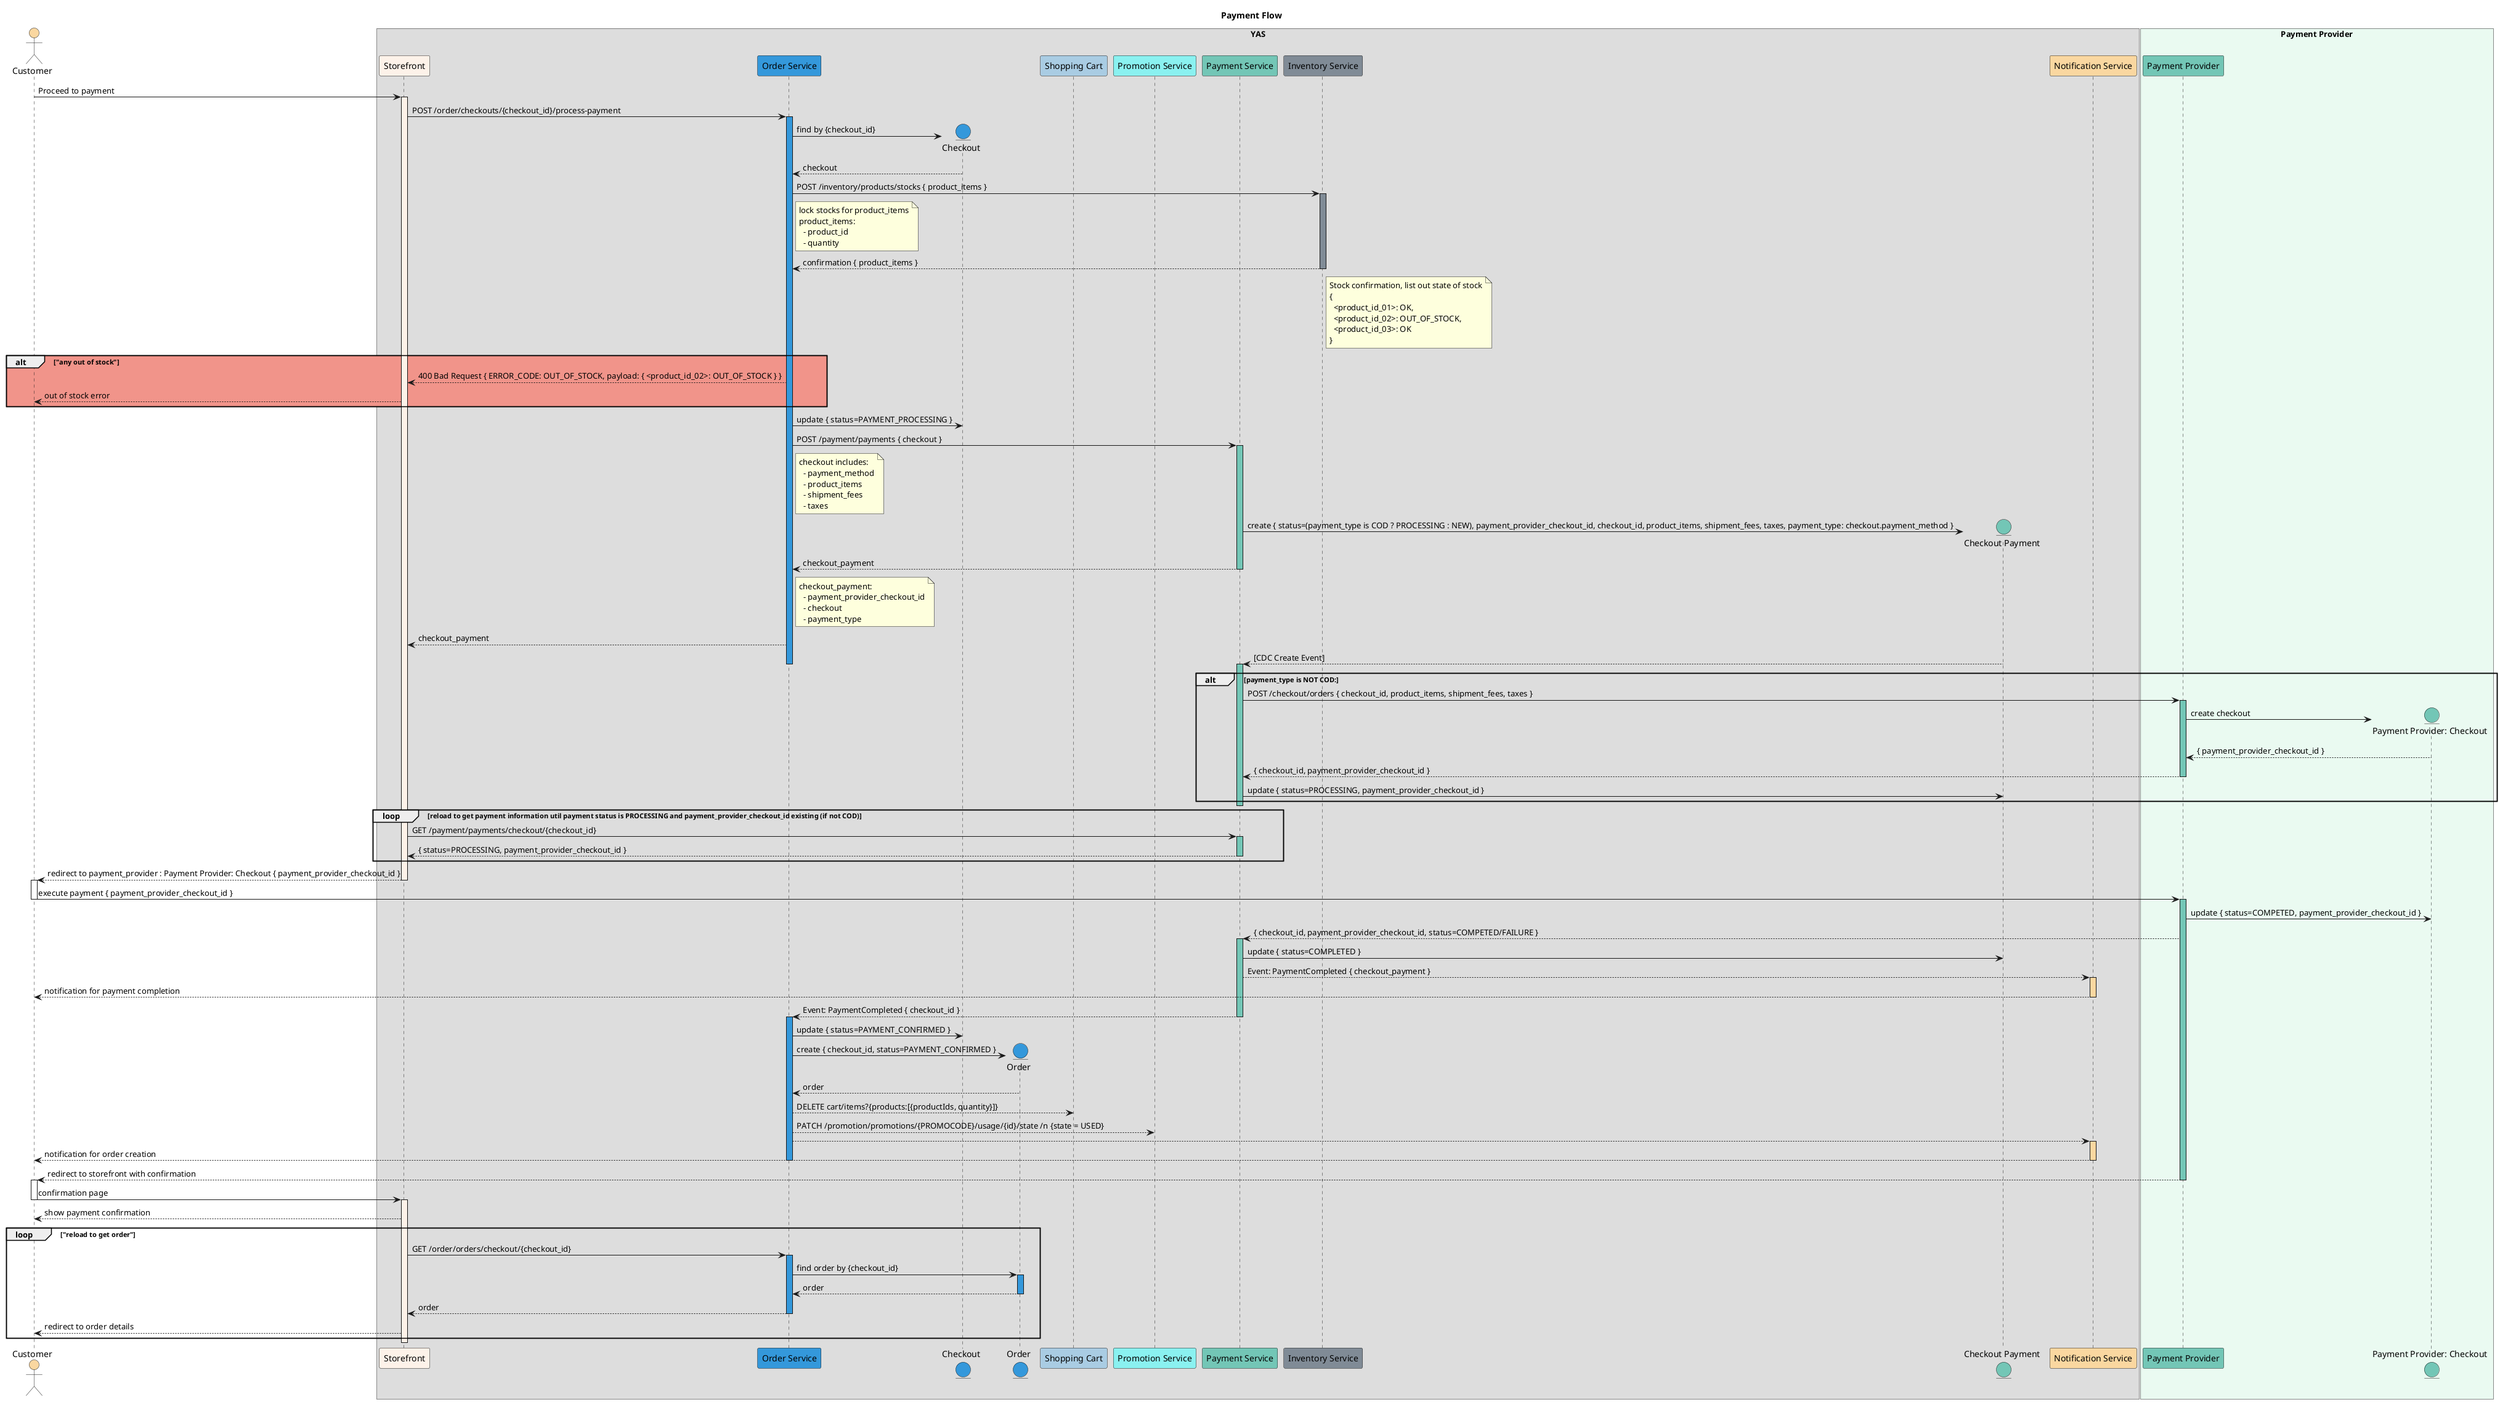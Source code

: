 @startuml Payment Flow

title Payment Flow

actor Customer as customer #fad7a0

box YAS
    participant "Storefront" as storefront #fdf2e9        
    participant "Order Service" as order_service #3498db    
    entity "Checkout" as checkout #3498db
    entity "Order" as order #3498db
    participant "Shopping Cart" as shopping_cart #a9cce3
    participant "Promotion Service" as promotion_service #8af1f0
    participant "Payment Service" as payment_service #73c6b6
    participant "Inventory Service" as inventory_service #808b96
    entity "Checkout Payment" as checkout_payment #73c6b6
    participant "Notification Service" as notification_service #fad7a0
end box 

box "Payment Provider" #eafaf1
    participant "Payment Provider" as payment_provider #73c6b6
    entity "Payment Provider: Checkout" as payment_provider_checkout #73c6b6
end box

customer -> storefront: Proceed to payment
activate storefront #fdf2e9   
  storefront -> order_service: POST /order/checkouts/{checkout_id}/process-payment
  activate order_service #3498db
    order_service -> checkout **: find by {checkout_id}
    order_service <-- checkout: checkout
    order_service -> inventory_service: POST /inventory/products/stocks { product_items }
    note right of order_service
      lock stocks for product_items
      product_items:
        - product_id
        - quantity
    end note
    activate inventory_service #808b96
      inventory_service --> order_service: confirmation { product_items }
      note right of inventory_service
        Stock confirmation, list out state of stock
        {
          <product_id_01>: OK,
          <product_id_02>: OUT_OF_STOCK,
          <product_id_03>: OK
        }
      end note
    deactivate inventory_service
    alt #f1948a "any out of stock"
      order_service --> storefront: 400 Bad Request { ERROR_CODE: OUT_OF_STOCK, payload: { <product_id_02>: OUT_OF_STOCK } }
      storefront --> customer: out of stock error
    end
    order_service -> checkout: update { status=PAYMENT_PROCESSING }
    order_service -> payment_service: POST /payment/payments { checkout }
    note right of order_service
      checkout includes:
        - payment_method
        - product_items
        - shipment_fees
        - taxes
    end note 
    activate payment_service #73c6b6 
      payment_service -> checkout_payment **: create { status=(payment_type is COD ? PROCESSING : NEW), payment_provider_checkout_id, checkout_id, product_items, shipment_fees, taxes, payment_type: checkout.payment_method }
      order_service <-- payment_service: checkout_payment
      note right of order_service
        checkout_payment:
          - payment_provider_checkout_id
          - checkout
          - payment_type
      end note
    deactivate payment_service
    storefront <-- order_service: checkout_payment    
    checkout_payment --> payment_service: [CDC Create Event]
  deactivate order_service
  activate payment_service #73c6b6 
    alt payment_type is NOT COD:
      payment_service  -> payment_provider: POST /checkout/orders { checkout_id, product_items, shipment_fees, taxes }
      activate payment_provider #73c6b6          
        payment_provider -> payment_provider_checkout **: create checkout
        payment_provider <-- payment_provider_checkout: { payment_provider_checkout_id }
        payment_service <-- payment_provider: { checkout_id, payment_provider_checkout_id }
      deactivate payment_provider
      payment_service -> checkout_payment: update { status=PROCESSING, payment_provider_checkout_id }
    end 
  deactivate payment_service
  loop reload to get payment information util payment status is PROCESSING and payment_provider_checkout_id existing (if not COD)
    storefront -> payment_service: GET /payment/payments/checkout/{checkout_id} 
    activate payment_service #73c6b6
      storefront <-- payment_service: { status=PROCESSING, payment_provider_checkout_id }
    deactivate payment_service
  end 
  storefront --> customer: redirect to payment_provider : Payment Provider: Checkout { payment_provider_checkout_id }
deactivate storefront
activate customer
  customer -> payment_provider: execute payment { payment_provider_checkout_id }
deactivate customer
activate payment_provider #73c6b6
  payment_provider -> payment_provider_checkout: update { status=COMPETED, payment_provider_checkout_id }  
  payment_provider --> payment_service: { checkout_id, payment_provider_checkout_id, status=COMPETED/FAILURE }
  activate payment_service #73c6b6
    payment_service -> checkout_payment: update { status=COMPLETED }
    payment_service --> notification_service: Event: PaymentCompleted { checkout_payment }
    activate notification_service #fad7a0
      notification_service --> customer: notification for payment completion
    deactivate notification_service
    payment_service --> order_service: Event: PaymentCompleted { checkout_id }
  deactivate payment_service
  activate order_service #3498db
    order_service -> checkout: update { status=PAYMENT_CONFIRMED }
    order_service -> order**:  create { checkout_id, status=PAYMENT_CONFIRMED }
    order --> order_service: order
    order_service --> shopping_cart: DELETE cart/items?{products:[{productIds, quantity}]}
    order_service --> promotion_service: PATCH /promotion/promotions/{PROMOCODE}/usage/{id}/state /n {state = USED}
    order_service --> notification_service
    activate notification_service #fad7a0
      notification_service --> customer: notification for order creation
    deactivate notification_service
  deactivate order_service
  payment_provider --> customer: redirect to storefront with confirmation
deactivate payment_provider
activate customer
  customer -> storefront: confirmation page
deactivate customer
activate storefront #fdf2e9
  storefront --> customer: show payment confirmation
  loop "reload to get order"
    storefront -> order_service: GET /order/orders/checkout/{checkout_id}
    activate order_service #3498db
      order_service -> order: find order by {checkout_id}
      activate order #3498db
        order_service <-- order: order
      deactivate order
      storefront <-- order_service: order
    deactivate order_service    
    storefront --> customer: redirect to order details
  end 
deactivate storefront

@enduml


